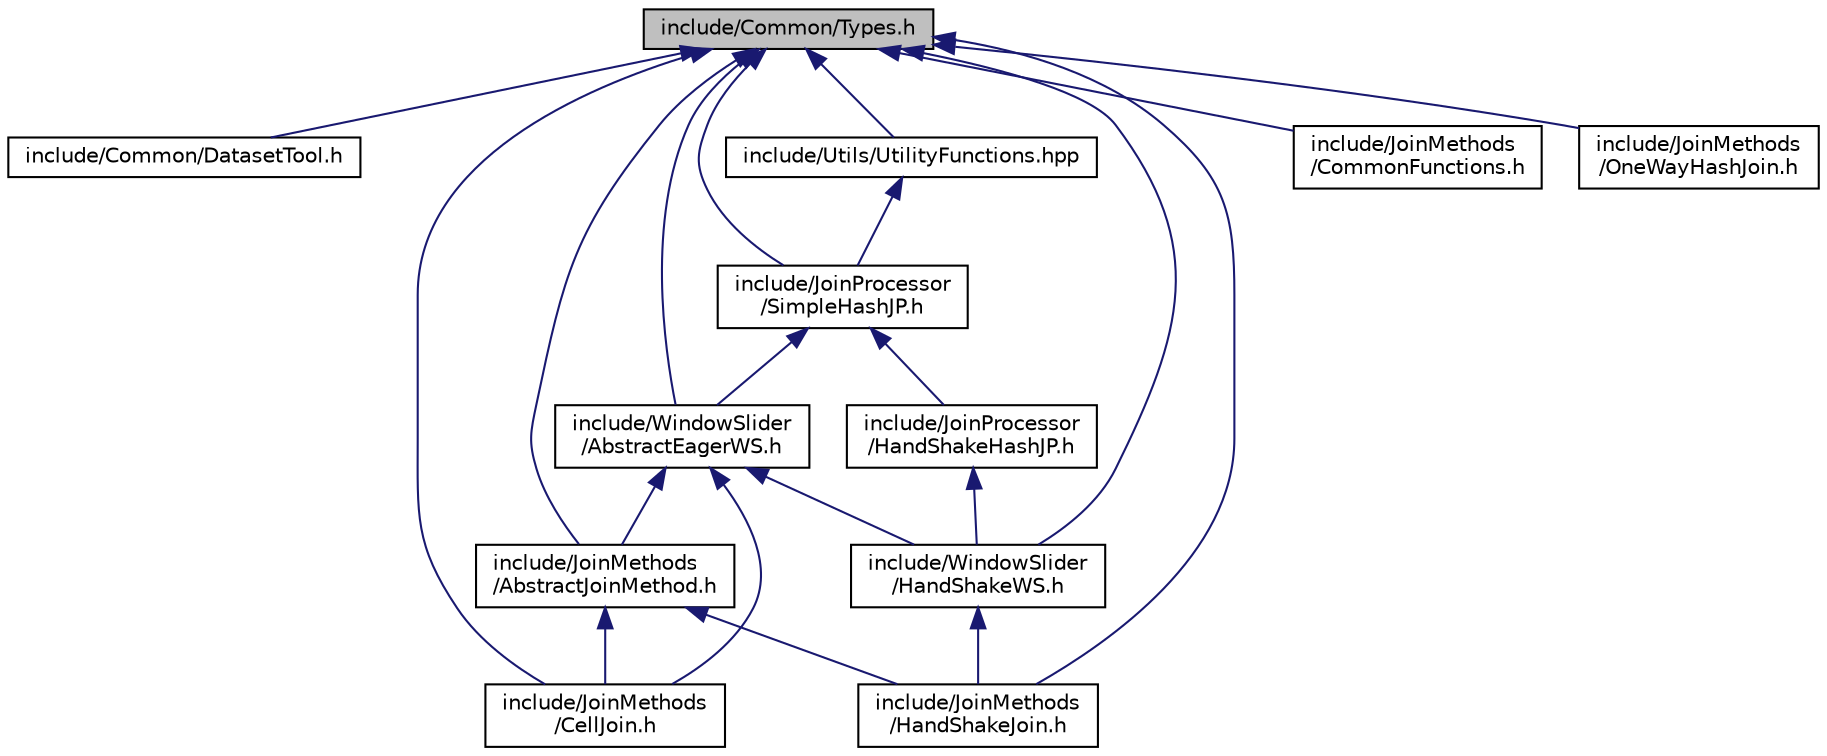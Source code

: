 digraph "include/Common/Types.h"
{
 // LATEX_PDF_SIZE
  edge [fontname="Helvetica",fontsize="10",labelfontname="Helvetica",labelfontsize="10"];
  node [fontname="Helvetica",fontsize="10",shape=record];
  Node1 [label="include/Common/Types.h",height=0.2,width=0.4,color="black", fillcolor="grey75", style="filled", fontcolor="black",tooltip=" "];
  Node1 -> Node2 [dir="back",color="midnightblue",fontsize="10",style="solid",fontname="Helvetica"];
  Node2 [label="include/Common/DatasetTool.h",height=0.2,width=0.4,color="black", fillcolor="white", style="filled",URL="$DatasetTool_8h.html",tooltip=" "];
  Node1 -> Node3 [dir="back",color="midnightblue",fontsize="10",style="solid",fontname="Helvetica"];
  Node3 [label="include/JoinMethods\l/AbstractJoinMethod.h",height=0.2,width=0.4,color="black", fillcolor="white", style="filled",URL="$AbstractJoinMethod_8h_source.html",tooltip=" "];
  Node3 -> Node4 [dir="back",color="midnightblue",fontsize="10",style="solid",fontname="Helvetica"];
  Node4 [label="include/JoinMethods\l/CellJoin.h",height=0.2,width=0.4,color="black", fillcolor="white", style="filled",URL="$CellJoin_8h_source.html",tooltip=" "];
  Node3 -> Node5 [dir="back",color="midnightblue",fontsize="10",style="solid",fontname="Helvetica"];
  Node5 [label="include/JoinMethods\l/HandShakeJoin.h",height=0.2,width=0.4,color="black", fillcolor="white", style="filled",URL="$HandShakeJoin_8h_source.html",tooltip=" "];
  Node1 -> Node4 [dir="back",color="midnightblue",fontsize="10",style="solid",fontname="Helvetica"];
  Node1 -> Node6 [dir="back",color="midnightblue",fontsize="10",style="solid",fontname="Helvetica"];
  Node6 [label="include/JoinMethods\l/CommonFunctions.h",height=0.2,width=0.4,color="black", fillcolor="white", style="filled",URL="$CommonFunctions_8h_source.html",tooltip=" "];
  Node1 -> Node5 [dir="back",color="midnightblue",fontsize="10",style="solid",fontname="Helvetica"];
  Node1 -> Node7 [dir="back",color="midnightblue",fontsize="10",style="solid",fontname="Helvetica"];
  Node7 [label="include/JoinMethods\l/OneWayHashJoin.h",height=0.2,width=0.4,color="black", fillcolor="white", style="filled",URL="$OneWayHashJoin_8h_source.html",tooltip=" "];
  Node1 -> Node8 [dir="back",color="midnightblue",fontsize="10",style="solid",fontname="Helvetica"];
  Node8 [label="include/JoinProcessor\l/SimpleHashJP.h",height=0.2,width=0.4,color="black", fillcolor="white", style="filled",URL="$SimpleHashJP_8h_source.html",tooltip=" "];
  Node8 -> Node9 [dir="back",color="midnightblue",fontsize="10",style="solid",fontname="Helvetica"];
  Node9 [label="include/JoinProcessor\l/HandShakeHashJP.h",height=0.2,width=0.4,color="black", fillcolor="white", style="filled",URL="$HandShakeHashJP_8h_source.html",tooltip=" "];
  Node9 -> Node10 [dir="back",color="midnightblue",fontsize="10",style="solid",fontname="Helvetica"];
  Node10 [label="include/WindowSlider\l/HandShakeWS.h",height=0.2,width=0.4,color="black", fillcolor="white", style="filled",URL="$HandShakeWS_8h_source.html",tooltip=" "];
  Node10 -> Node5 [dir="back",color="midnightblue",fontsize="10",style="solid",fontname="Helvetica"];
  Node8 -> Node11 [dir="back",color="midnightblue",fontsize="10",style="solid",fontname="Helvetica"];
  Node11 [label="include/WindowSlider\l/AbstractEagerWS.h",height=0.2,width=0.4,color="black", fillcolor="white", style="filled",URL="$AbstractEagerWS_8h.html",tooltip=" "];
  Node11 -> Node3 [dir="back",color="midnightblue",fontsize="10",style="solid",fontname="Helvetica"];
  Node11 -> Node4 [dir="back",color="midnightblue",fontsize="10",style="solid",fontname="Helvetica"];
  Node11 -> Node10 [dir="back",color="midnightblue",fontsize="10",style="solid",fontname="Helvetica"];
  Node1 -> Node12 [dir="back",color="midnightblue",fontsize="10",style="solid",fontname="Helvetica"];
  Node12 [label="include/Utils/UtilityFunctions.hpp",height=0.2,width=0.4,color="black", fillcolor="white", style="filled",URL="$UtilityFunctions_8hpp.html",tooltip=" "];
  Node12 -> Node8 [dir="back",color="midnightblue",fontsize="10",style="solid",fontname="Helvetica"];
  Node1 -> Node11 [dir="back",color="midnightblue",fontsize="10",style="solid",fontname="Helvetica"];
  Node1 -> Node10 [dir="back",color="midnightblue",fontsize="10",style="solid",fontname="Helvetica"];
}

